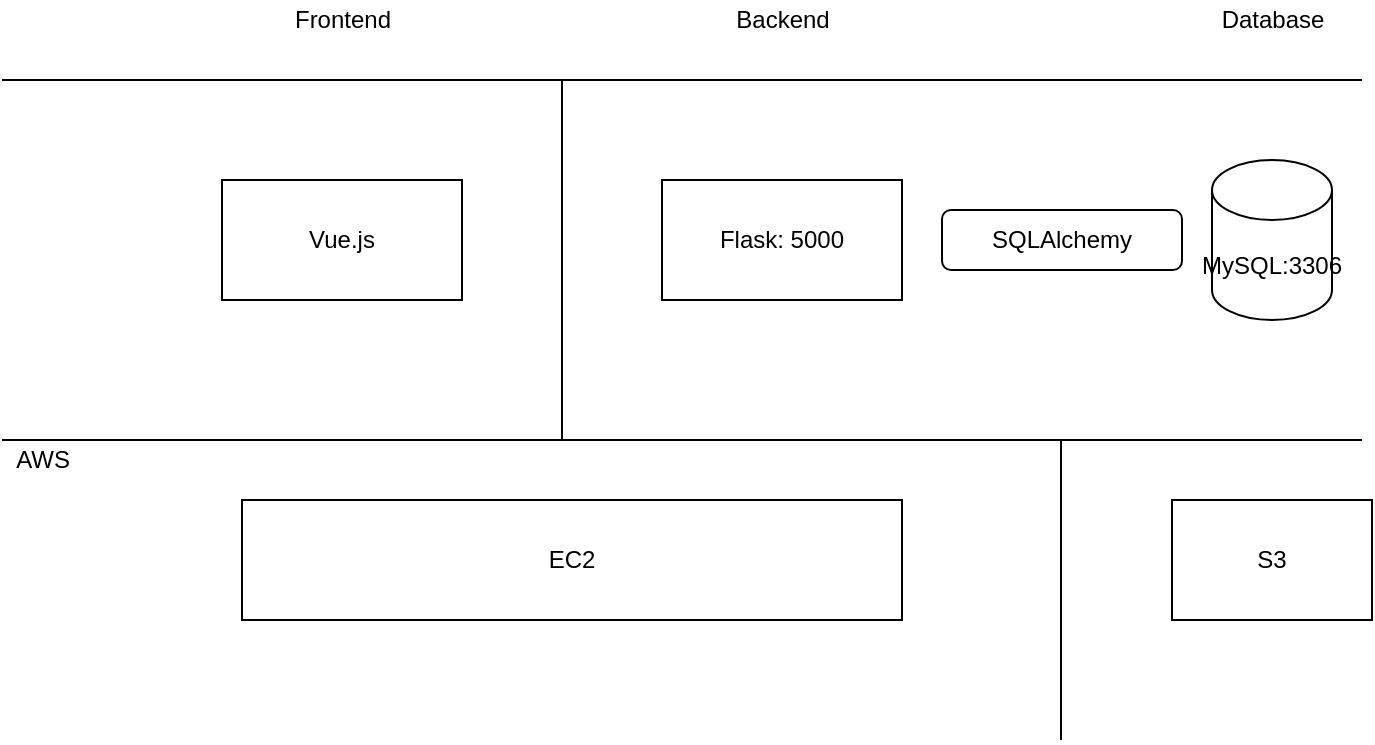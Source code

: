 <mxfile version="13.7.9" type="device"><diagram id="rdifu-G4KrDOnwEyCcuM" name="Page-1"><mxGraphModel dx="1422" dy="816" grid="1" gridSize="10" guides="1" tooltips="1" connect="1" arrows="1" fold="1" page="1" pageScale="1" pageWidth="850" pageHeight="1100" math="0" shadow="0"><root><mxCell id="0"/><mxCell id="1" parent="0"/><mxCell id="LvUNaKflhs2useUJf9YT-1" value="Vue.js" style="rounded=0;whiteSpace=wrap;html=1;" parent="1" vertex="1"><mxGeometry x="230" y="310" width="120" height="60" as="geometry"/></mxCell><mxCell id="LvUNaKflhs2useUJf9YT-2" value="" style="endArrow=none;html=1;" parent="1" edge="1"><mxGeometry width="50" height="50" relative="1" as="geometry"><mxPoint x="400" y="440" as="sourcePoint"/><mxPoint x="400" y="260" as="targetPoint"/></mxGeometry></mxCell><mxCell id="LvUNaKflhs2useUJf9YT-3" value="Flask: 5000" style="rounded=0;whiteSpace=wrap;html=1;" parent="1" vertex="1"><mxGeometry x="450" y="310" width="120" height="60" as="geometry"/></mxCell><mxCell id="LvUNaKflhs2useUJf9YT-4" value="Frontend" style="text;html=1;align=center;verticalAlign=middle;resizable=0;points=[];autosize=1;" parent="1" vertex="1"><mxGeometry x="260" y="220" width="60" height="20" as="geometry"/></mxCell><mxCell id="LvUNaKflhs2useUJf9YT-5" value="Backend" style="text;html=1;align=center;verticalAlign=middle;resizable=0;points=[];autosize=1;" parent="1" vertex="1"><mxGeometry x="480" y="220" width="60" height="20" as="geometry"/></mxCell><mxCell id="LvUNaKflhs2useUJf9YT-6" value="MySQL:3306" style="shape=cylinder3;whiteSpace=wrap;html=1;boundedLbl=1;backgroundOutline=1;size=15;" parent="1" vertex="1"><mxGeometry x="725" y="300" width="60" height="80" as="geometry"/></mxCell><mxCell id="LvUNaKflhs2useUJf9YT-7" value="" style="endArrow=none;html=1;" parent="1" edge="1"><mxGeometry width="50" height="50" relative="1" as="geometry"><mxPoint x="120" y="440" as="sourcePoint"/><mxPoint x="800" y="440" as="targetPoint"/></mxGeometry></mxCell><mxCell id="LvUNaKflhs2useUJf9YT-8" value="EC2" style="rounded=0;whiteSpace=wrap;html=1;" parent="1" vertex="1"><mxGeometry x="240" y="470" width="330" height="60" as="geometry"/></mxCell><mxCell id="LvUNaKflhs2useUJf9YT-9" value="S3" style="rounded=0;whiteSpace=wrap;html=1;" parent="1" vertex="1"><mxGeometry x="705" y="470" width="100" height="60" as="geometry"/></mxCell><mxCell id="LvUNaKflhs2useUJf9YT-11" value="" style="endArrow=none;html=1;" parent="1" edge="1"><mxGeometry width="50" height="50" relative="1" as="geometry"><mxPoint x="649.5" y="590" as="sourcePoint"/><mxPoint x="649.5" y="440" as="targetPoint"/></mxGeometry></mxCell><mxCell id="LvUNaKflhs2useUJf9YT-12" value="AWS" style="text;html=1;align=center;verticalAlign=middle;resizable=0;points=[];autosize=1;" parent="1" vertex="1"><mxGeometry x="120" y="440" width="40" height="20" as="geometry"/></mxCell><mxCell id="LvUNaKflhs2useUJf9YT-14" value="" style="endArrow=none;html=1;" parent="1" edge="1"><mxGeometry width="50" height="50" relative="1" as="geometry"><mxPoint x="120" y="260" as="sourcePoint"/><mxPoint x="800" y="260" as="targetPoint"/></mxGeometry></mxCell><mxCell id="LvUNaKflhs2useUJf9YT-15" value="Database" style="text;html=1;align=center;verticalAlign=middle;resizable=0;points=[];autosize=1;" parent="1" vertex="1"><mxGeometry x="720" y="220" width="70" height="20" as="geometry"/></mxCell><mxCell id="LkG6w3VgYpUdiKvws9qu-3" value="&lt;span&gt;SQLAlchemy&lt;/span&gt;" style="rounded=1;whiteSpace=wrap;html=1;" vertex="1" parent="1"><mxGeometry x="590" y="325" width="120" height="30" as="geometry"/></mxCell></root></mxGraphModel></diagram></mxfile>
